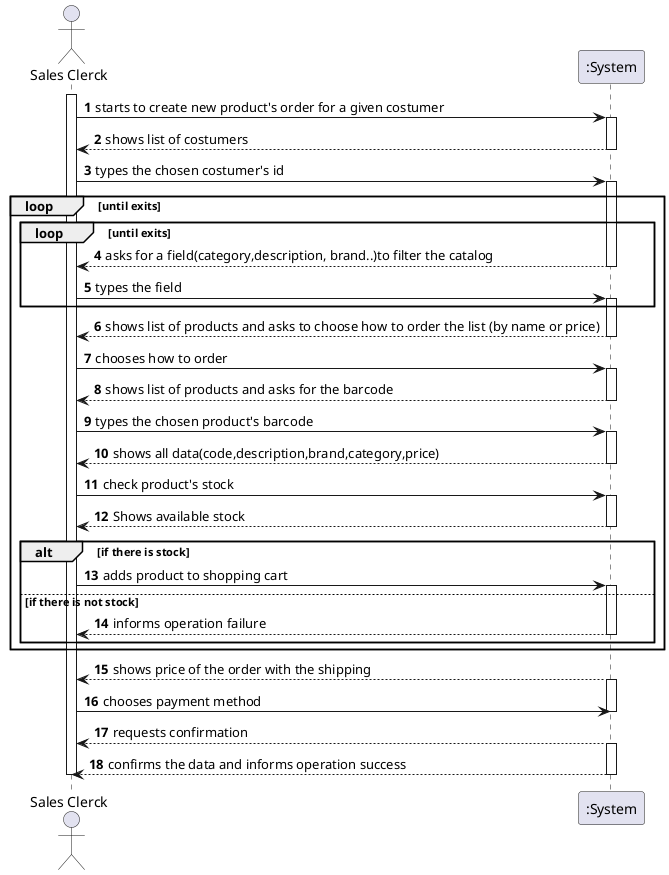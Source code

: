 @startuml
autonumber
actor "Sales Clerck" as SC

activate SC
SC -> ":System" : starts to create new product's order for a given costumer
activate ":System"

":System" --> SC : shows list of costumers
deactivate ":System"

SC -> ":System" : types the chosen costumer's id
activate ":System"
loop until exits
loop until exits
":System" --> SC : asks for a field(category,description, brand..)to filter the catalog
deactivate ":System"

SC -> ":System" : types the field
activate ":System"

end loop
":System" --> SC : shows list of products and asks to choose how to order the list (by name or price)
deactivate ":System"

SC -> ":System" : chooses how to order
activate ":System"

":System" --> SC : shows list of products and asks for the barcode
deactivate ":System"

SC -> ":System" : types the chosen product's barcode
activate ":System"

":System" --> SC :shows all data(code,description,brand,category,price)
deactivate ":System"

SC -> ":System" : check product's stock
activate ":System"
":System" --> SC : Shows available stock
deactivate ":System"

alt if there is stock
SC -> ":System" : adds product to shopping cart
activate ":System"
else if there is not stock

":System" --> SC : informs operation failure
deactivate ":System"
end

end loop



":System" --> SC : shows price of the order with the shipping
activate ":System"

SC -> ":System" : chooses payment method
deactivate ":System"

":System" --> SC : requests confirmation

activate ":System"

":System" --> SC :confirms the data and informs operation success
deactivate ":System"
deactivate SC

@enduml